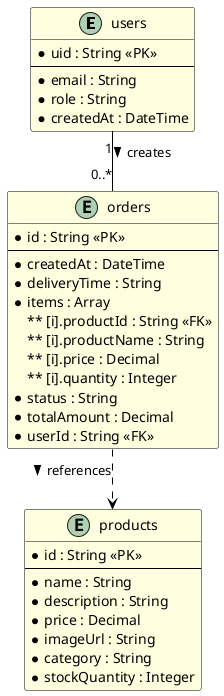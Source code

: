 @startuml "Логическая модель базы данных - Приложение для доставки продуктов"

' Настройки стиля для UML ER-диаграммы
skinparam {
    packageStyle rectangle
    shadowing false
    linetype ortho
    backgroundColor white
    classBackgroundColor lightyellow
    classBorderColor black
    arrowColor black
}

entity "users" as users {
    * uid : String <<PK>>
    --
    * email : String
    * role : String
    * createdAt : DateTime
}

entity "products" as products {
    * id : String <<PK>>
    --
    * name : String
    * description : String
    * price : Decimal
    * imageUrl : String
    * category : String
    * stockQuantity : Integer
}

entity "orders" as orders {
    * id : String <<PK>>
    --
    * createdAt : DateTime
    * deliveryTime : String
    * items : Array
    ** [i].productId : String <<FK>>
    ** [i].productName : String
    ** [i].price : Decimal
    ** [i].quantity : Integer
    * status : String
    * totalAmount : Decimal
    * userId : String <<FK>>
}

' Отношения
users "1" -- "0..*" orders : creates >
orders ..> products : references >

@enduml 